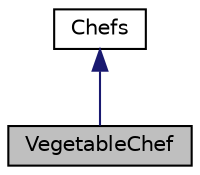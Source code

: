 digraph "VegetableChef"
{
 // LATEX_PDF_SIZE
  edge [fontname="Helvetica",fontsize="10",labelfontname="Helvetica",labelfontsize="10"];
  node [fontname="Helvetica",fontsize="10",shape=record];
  Node1 [label="VegetableChef",height=0.2,width=0.4,color="black", fillcolor="grey75", style="filled", fontcolor="black",tooltip="The VegetableChef class represents a chef specialized in vegetable dishes."];
  Node2 -> Node1 [dir="back",color="midnightblue",fontsize="10",style="solid",fontname="Helvetica"];
  Node2 [label="Chefs",height=0.2,width=0.4,color="black", fillcolor="white", style="filled",URL="$classChefs.html",tooltip="The Chefs class represents the base class for different chef types in the restaurant."];
}
